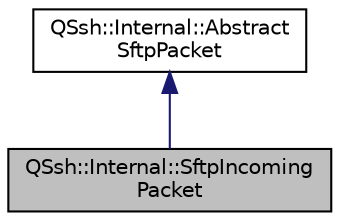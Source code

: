 digraph "QSsh::Internal::SftpIncomingPacket"
{
  edge [fontname="Helvetica",fontsize="10",labelfontname="Helvetica",labelfontsize="10"];
  node [fontname="Helvetica",fontsize="10",shape=record];
  Node2 [label="QSsh::Internal::SftpIncoming\lPacket",height=0.2,width=0.4,color="black", fillcolor="grey75", style="filled", fontcolor="black"];
  Node3 -> Node2 [dir="back",color="midnightblue",fontsize="10",style="solid"];
  Node3 [label="QSsh::Internal::Abstract\lSftpPacket",height=0.2,width=0.4,color="black", fillcolor="white", style="filled",URL="$class_q_ssh_1_1_internal_1_1_abstract_sftp_packet.html"];
}
